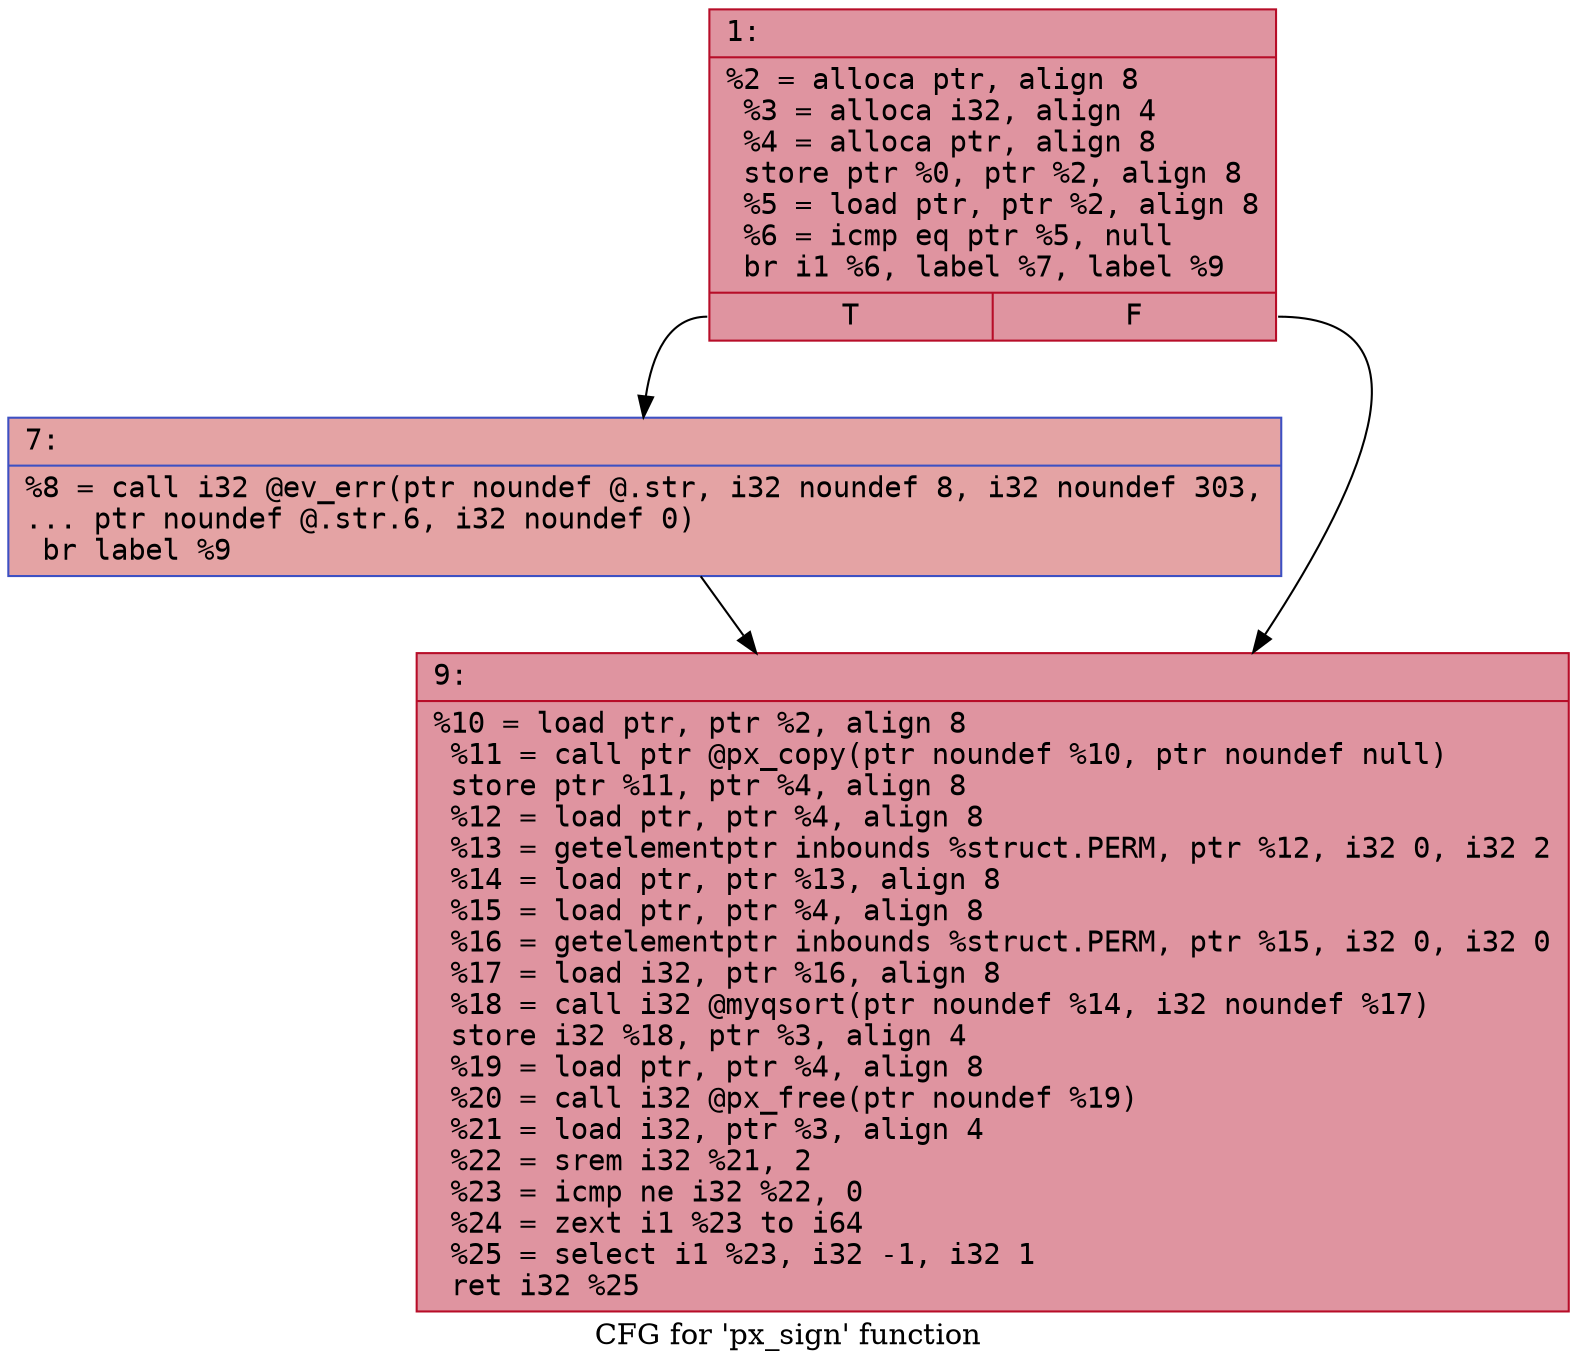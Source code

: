 digraph "CFG for 'px_sign' function" {
	label="CFG for 'px_sign' function";

	Node0x6000018c8140 [shape=record,color="#b70d28ff", style=filled, fillcolor="#b70d2870" fontname="Courier",label="{1:\l|  %2 = alloca ptr, align 8\l  %3 = alloca i32, align 4\l  %4 = alloca ptr, align 8\l  store ptr %0, ptr %2, align 8\l  %5 = load ptr, ptr %2, align 8\l  %6 = icmp eq ptr %5, null\l  br i1 %6, label %7, label %9\l|{<s0>T|<s1>F}}"];
	Node0x6000018c8140:s0 -> Node0x6000018c8190[tooltip="1 -> 7\nProbability 37.50%" ];
	Node0x6000018c8140:s1 -> Node0x6000018c81e0[tooltip="1 -> 9\nProbability 62.50%" ];
	Node0x6000018c8190 [shape=record,color="#3d50c3ff", style=filled, fillcolor="#c32e3170" fontname="Courier",label="{7:\l|  %8 = call i32 @ev_err(ptr noundef @.str, i32 noundef 8, i32 noundef 303,\l... ptr noundef @.str.6, i32 noundef 0)\l  br label %9\l}"];
	Node0x6000018c8190 -> Node0x6000018c81e0[tooltip="7 -> 9\nProbability 100.00%" ];
	Node0x6000018c81e0 [shape=record,color="#b70d28ff", style=filled, fillcolor="#b70d2870" fontname="Courier",label="{9:\l|  %10 = load ptr, ptr %2, align 8\l  %11 = call ptr @px_copy(ptr noundef %10, ptr noundef null)\l  store ptr %11, ptr %4, align 8\l  %12 = load ptr, ptr %4, align 8\l  %13 = getelementptr inbounds %struct.PERM, ptr %12, i32 0, i32 2\l  %14 = load ptr, ptr %13, align 8\l  %15 = load ptr, ptr %4, align 8\l  %16 = getelementptr inbounds %struct.PERM, ptr %15, i32 0, i32 0\l  %17 = load i32, ptr %16, align 8\l  %18 = call i32 @myqsort(ptr noundef %14, i32 noundef %17)\l  store i32 %18, ptr %3, align 4\l  %19 = load ptr, ptr %4, align 8\l  %20 = call i32 @px_free(ptr noundef %19)\l  %21 = load i32, ptr %3, align 4\l  %22 = srem i32 %21, 2\l  %23 = icmp ne i32 %22, 0\l  %24 = zext i1 %23 to i64\l  %25 = select i1 %23, i32 -1, i32 1\l  ret i32 %25\l}"];
}
